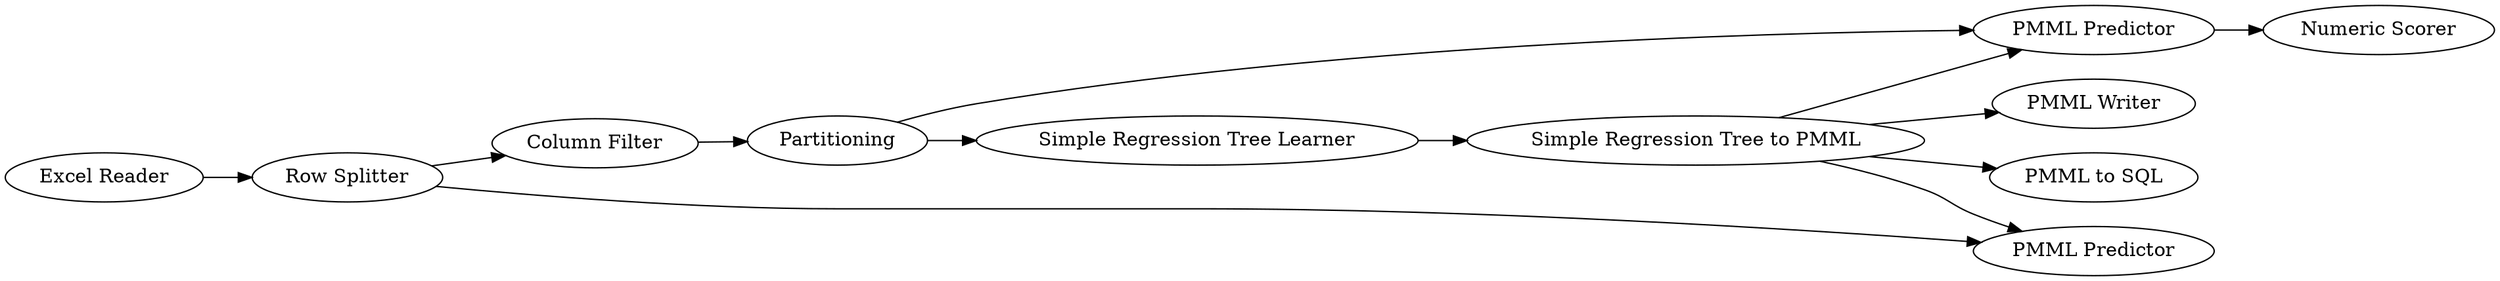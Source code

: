digraph {
	"7858598216293795740_26" [label="PMML Writer"]
	"7858598216293795740_16" [label="Column Filter"]
	"7858598216293795740_23" [label="PMML Predictor"]
	"7858598216293795740_2" [label=Partitioning]
	"7858598216293795740_14" [label="Excel Reader"]
	"7858598216293795740_20" [label="Row Splitter"]
	"7858598216293795740_18" [label="Simple Regression Tree to PMML"]
	"7858598216293795740_24" [label="PMML Predictor"]
	"7858598216293795740_17" [label="Simple Regression Tree Learner"]
	"7858598216293795740_22" [label="PMML to SQL"]
	"7858598216293795740_25" [label="Numeric Scorer"]
	"7858598216293795740_23" -> "7858598216293795740_25"
	"7858598216293795740_17" -> "7858598216293795740_18"
	"7858598216293795740_18" -> "7858598216293795740_24"
	"7858598216293795740_18" -> "7858598216293795740_26"
	"7858598216293795740_18" -> "7858598216293795740_22"
	"7858598216293795740_16" -> "7858598216293795740_2"
	"7858598216293795740_2" -> "7858598216293795740_23"
	"7858598216293795740_20" -> "7858598216293795740_24"
	"7858598216293795740_20" -> "7858598216293795740_16"
	"7858598216293795740_2" -> "7858598216293795740_17"
	"7858598216293795740_14" -> "7858598216293795740_20"
	"7858598216293795740_18" -> "7858598216293795740_23"
	rankdir=LR
}
